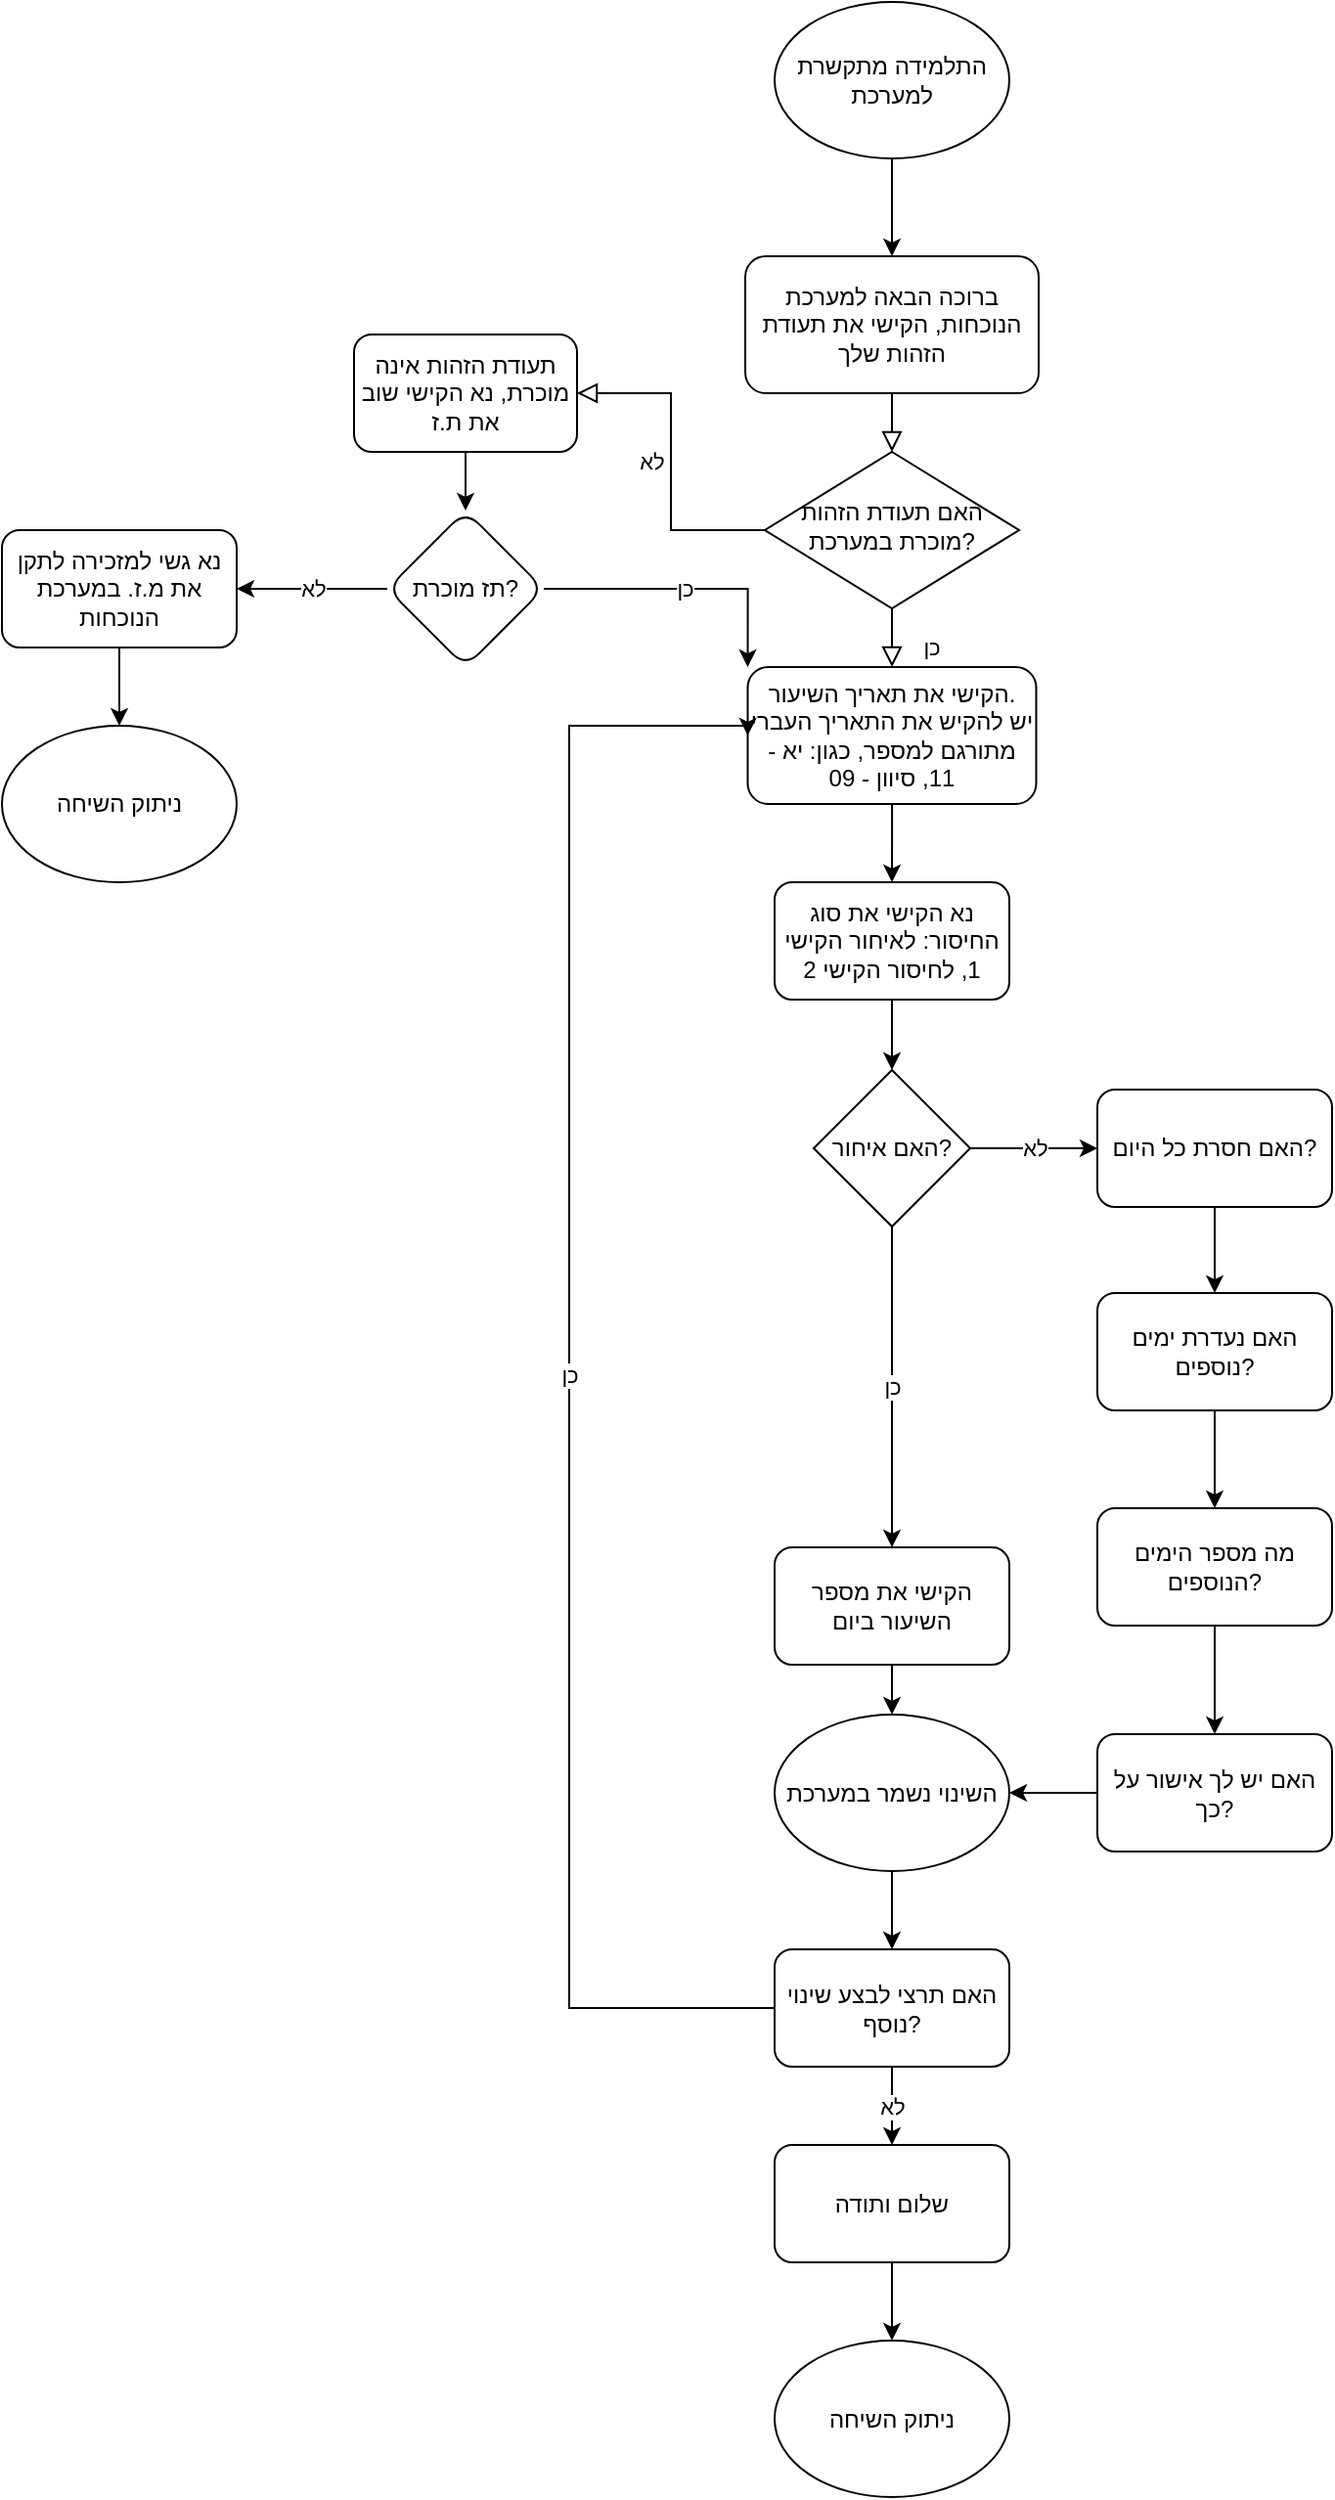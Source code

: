 <mxfile version="14.1.8" type="device"><diagram id="C5RBs43oDa-KdzZeNtuy" name="Page-1"><mxGraphModel dx="936" dy="1801" grid="1" gridSize="10" guides="1" tooltips="1" connect="1" arrows="1" fold="1" page="1" pageScale="1" pageWidth="827" pageHeight="1169" math="0" shadow="0"><root><mxCell id="WIyWlLk6GJQsqaUBKTNV-0"/><mxCell id="WIyWlLk6GJQsqaUBKTNV-1" parent="WIyWlLk6GJQsqaUBKTNV-0"/><mxCell id="WIyWlLk6GJQsqaUBKTNV-2" value="" style="rounded=0;html=1;jettySize=auto;orthogonalLoop=1;fontSize=11;endArrow=block;endFill=0;endSize=8;strokeWidth=1;shadow=0;labelBackgroundColor=none;edgeStyle=orthogonalEdgeStyle;" parent="WIyWlLk6GJQsqaUBKTNV-1" source="WIyWlLk6GJQsqaUBKTNV-3" target="WIyWlLk6GJQsqaUBKTNV-6" edge="1"><mxGeometry relative="1" as="geometry"/></mxCell><mxCell id="WIyWlLk6GJQsqaUBKTNV-3" value="ברוכה הבאה למערכת הנוכחות, הקישי את תעודת הזהות שלך" style="rounded=1;whiteSpace=wrap;html=1;fontSize=12;glass=0;strokeWidth=1;shadow=0;" parent="WIyWlLk6GJQsqaUBKTNV-1" vertex="1"><mxGeometry x="450" y="-1000" width="150" height="70" as="geometry"/></mxCell><mxCell id="WIyWlLk6GJQsqaUBKTNV-5" value="לא" style="edgeStyle=orthogonalEdgeStyle;rounded=0;html=1;jettySize=auto;orthogonalLoop=1;fontSize=11;endArrow=block;endFill=0;endSize=8;strokeWidth=1;shadow=0;labelBackgroundColor=none;" parent="WIyWlLk6GJQsqaUBKTNV-1" source="WIyWlLk6GJQsqaUBKTNV-6" target="WIyWlLk6GJQsqaUBKTNV-7" edge="1"><mxGeometry y="10" relative="1" as="geometry"><mxPoint as="offset"/></mxGeometry></mxCell><mxCell id="WIyWlLk6GJQsqaUBKTNV-6" value="האם תעודת הזהות מוכרת במערכת?" style="rhombus;whiteSpace=wrap;html=1;shadow=0;fontFamily=Helvetica;fontSize=12;align=center;strokeWidth=1;spacing=6;spacingTop=-4;" parent="WIyWlLk6GJQsqaUBKTNV-1" vertex="1"><mxGeometry x="460" y="-900" width="130" height="80" as="geometry"/></mxCell><mxCell id="xSPpQC_kXx6qK--7XFwd-1" value="" style="edgeStyle=orthogonalEdgeStyle;rounded=0;orthogonalLoop=1;jettySize=auto;html=1;" edge="1" parent="WIyWlLk6GJQsqaUBKTNV-1" source="WIyWlLk6GJQsqaUBKTNV-7" target="xSPpQC_kXx6qK--7XFwd-0"><mxGeometry relative="1" as="geometry"/></mxCell><mxCell id="WIyWlLk6GJQsqaUBKTNV-7" value="תעודת הזהות אינה מוכרת,&amp;nbsp;נא הקישי שוב את ת.ז" style="rounded=1;whiteSpace=wrap;html=1;fontSize=12;glass=0;strokeWidth=1;shadow=0;" parent="WIyWlLk6GJQsqaUBKTNV-1" vertex="1"><mxGeometry x="250" y="-960" width="114" height="60" as="geometry"/></mxCell><mxCell id="WIyWlLk6GJQsqaUBKTNV-8" value="כן" style="rounded=0;html=1;jettySize=auto;orthogonalLoop=1;fontSize=11;endArrow=block;endFill=0;endSize=8;strokeWidth=1;shadow=0;labelBackgroundColor=none;edgeStyle=orthogonalEdgeStyle;exitX=0.5;exitY=1;exitDx=0;exitDy=0;" parent="WIyWlLk6GJQsqaUBKTNV-1" source="WIyWlLk6GJQsqaUBKTNV-6" target="WIyWlLk6GJQsqaUBKTNV-11" edge="1"><mxGeometry x="0.333" y="20" relative="1" as="geometry"><mxPoint as="offset"/><mxPoint x="525" y="-680" as="sourcePoint"/></mxGeometry></mxCell><mxCell id="OFLpnclFxl6i8giSP39z-0" style="edgeStyle=orthogonalEdgeStyle;rounded=0;orthogonalLoop=1;jettySize=auto;html=1;entryX=0.5;entryY=0;entryDx=0;entryDy=0;" parent="WIyWlLk6GJQsqaUBKTNV-1" source="WIyWlLk6GJQsqaUBKTNV-11" target="WSDeQFi7zQyzL6DkAKP0-6" edge="1"><mxGeometry relative="1" as="geometry"/></mxCell><mxCell id="WIyWlLk6GJQsqaUBKTNV-11" value="הקישי את תאריך השיעור.&lt;br&gt;יש להקיש את התאריך העברי מתורגם למספר, כגון: יא - 11, סיוון - 09" style="rounded=1;whiteSpace=wrap;html=1;fontSize=12;glass=0;strokeWidth=1;shadow=0;" parent="WIyWlLk6GJQsqaUBKTNV-1" vertex="1"><mxGeometry x="451.25" y="-790" width="147.5" height="70" as="geometry"/></mxCell><mxCell id="WSDeQFi7zQyzL6DkAKP0-1" style="edgeStyle=orthogonalEdgeStyle;rounded=0;orthogonalLoop=1;jettySize=auto;html=1;" parent="WIyWlLk6GJQsqaUBKTNV-1" source="WSDeQFi7zQyzL6DkAKP0-0" target="WIyWlLk6GJQsqaUBKTNV-3" edge="1"><mxGeometry relative="1" as="geometry"/></mxCell><mxCell id="WSDeQFi7zQyzL6DkAKP0-0" value="התלמידה מתקשרת למערכת" style="ellipse;whiteSpace=wrap;html=1;" parent="WIyWlLk6GJQsqaUBKTNV-1" vertex="1"><mxGeometry x="465" y="-1130" width="120" height="80" as="geometry"/></mxCell><mxCell id="WSDeQFi7zQyzL6DkAKP0-2" value="ניתוק השיחה" style="ellipse;whiteSpace=wrap;html=1;rounded=1;shadow=0;strokeWidth=1;glass=0;" parent="WIyWlLk6GJQsqaUBKTNV-1" vertex="1"><mxGeometry x="70" y="-760" width="120" height="80" as="geometry"/></mxCell><mxCell id="OFLpnclFxl6i8giSP39z-4" value="" style="edgeStyle=orthogonalEdgeStyle;rounded=0;orthogonalLoop=1;jettySize=auto;html=1;" parent="WIyWlLk6GJQsqaUBKTNV-1" source="WSDeQFi7zQyzL6DkAKP0-6" target="OFLpnclFxl6i8giSP39z-2" edge="1"><mxGeometry relative="1" as="geometry"/></mxCell><mxCell id="WSDeQFi7zQyzL6DkAKP0-6" value="נא הקישי את סוג החיסור: לאיחור הקישי 1, לחיסור הקישי 2" style="whiteSpace=wrap;html=1;rounded=1;shadow=0;strokeWidth=1;glass=0;" parent="WIyWlLk6GJQsqaUBKTNV-1" vertex="1"><mxGeometry x="465" y="-680" width="120" height="60" as="geometry"/></mxCell><mxCell id="OFLpnclFxl6i8giSP39z-18" value="" style="edgeStyle=orthogonalEdgeStyle;rounded=0;orthogonalLoop=1;jettySize=auto;html=1;" parent="WIyWlLk6GJQsqaUBKTNV-1" source="WSDeQFi7zQyzL6DkAKP0-8" target="WSDeQFi7zQyzL6DkAKP0-10" edge="1"><mxGeometry relative="1" as="geometry"/></mxCell><mxCell id="WSDeQFi7zQyzL6DkAKP0-8" value="האם יש לך אישור על כך?" style="whiteSpace=wrap;html=1;rounded=1;shadow=0;strokeWidth=1;glass=0;" parent="WIyWlLk6GJQsqaUBKTNV-1" vertex="1"><mxGeometry x="630" y="-244.5" width="120" height="60" as="geometry"/></mxCell><mxCell id="WSDeQFi7zQyzL6DkAKP0-13" value="" style="edgeStyle=orthogonalEdgeStyle;rounded=0;orthogonalLoop=1;jettySize=auto;html=1;" parent="WIyWlLk6GJQsqaUBKTNV-1" source="WSDeQFi7zQyzL6DkAKP0-10" target="WSDeQFi7zQyzL6DkAKP0-12" edge="1"><mxGeometry relative="1" as="geometry"/></mxCell><mxCell id="WSDeQFi7zQyzL6DkAKP0-10" value="השינוי נשמר במערכת" style="ellipse;whiteSpace=wrap;html=1;rounded=1;shadow=0;strokeWidth=1;glass=0;" parent="WIyWlLk6GJQsqaUBKTNV-1" vertex="1"><mxGeometry x="465" y="-254.5" width="120" height="80" as="geometry"/></mxCell><mxCell id="WSDeQFi7zQyzL6DkAKP0-14" value="כן" style="edgeStyle=orthogonalEdgeStyle;rounded=0;orthogonalLoop=1;jettySize=auto;html=1;exitX=0;exitY=0.5;exitDx=0;exitDy=0;entryX=0;entryY=0.5;entryDx=0;entryDy=0;" parent="WIyWlLk6GJQsqaUBKTNV-1" source="WSDeQFi7zQyzL6DkAKP0-12" target="WIyWlLk6GJQsqaUBKTNV-11" edge="1"><mxGeometry relative="1" as="geometry"><Array as="points"><mxPoint x="360" y="-104"/><mxPoint x="360" y="-760"/><mxPoint x="451" y="-760"/></Array></mxGeometry></mxCell><mxCell id="WSDeQFi7zQyzL6DkAKP0-17" value="" style="edgeStyle=orthogonalEdgeStyle;rounded=0;orthogonalLoop=1;jettySize=auto;html=1;exitX=0.5;exitY=1;exitDx=0;exitDy=0;" parent="WIyWlLk6GJQsqaUBKTNV-1" source="WSDeQFi7zQyzL6DkAKP0-18" target="WSDeQFi7zQyzL6DkAKP0-15" edge="1"><mxGeometry relative="1" as="geometry"><mxPoint x="410" y="5.5" as="sourcePoint"/></mxGeometry></mxCell><mxCell id="WSDeQFi7zQyzL6DkAKP0-19" value="לא" style="edgeStyle=orthogonalEdgeStyle;rounded=0;orthogonalLoop=1;jettySize=auto;html=1;entryX=0.5;entryY=0;entryDx=0;entryDy=0;" parent="WIyWlLk6GJQsqaUBKTNV-1" source="WSDeQFi7zQyzL6DkAKP0-12" target="WSDeQFi7zQyzL6DkAKP0-18" edge="1"><mxGeometry relative="1" as="geometry"/></mxCell><mxCell id="WSDeQFi7zQyzL6DkAKP0-12" value="האם תרצי לבצע שינוי נוסף?" style="whiteSpace=wrap;html=1;rounded=1;shadow=0;strokeWidth=1;glass=0;" parent="WIyWlLk6GJQsqaUBKTNV-1" vertex="1"><mxGeometry x="465" y="-134.5" width="120" height="60" as="geometry"/></mxCell><mxCell id="WSDeQFi7zQyzL6DkAKP0-15" value="ניתוק השיחה" style="ellipse;whiteSpace=wrap;html=1;rounded=1;shadow=0;strokeWidth=1;glass=0;" parent="WIyWlLk6GJQsqaUBKTNV-1" vertex="1"><mxGeometry x="465" y="65.5" width="120" height="80" as="geometry"/></mxCell><mxCell id="WSDeQFi7zQyzL6DkAKP0-18" value="שלום ותודה" style="rounded=1;whiteSpace=wrap;html=1;" parent="WIyWlLk6GJQsqaUBKTNV-1" vertex="1"><mxGeometry x="465" y="-34.5" width="120" height="60" as="geometry"/></mxCell><mxCell id="OFLpnclFxl6i8giSP39z-9" value="כן" style="edgeStyle=orthogonalEdgeStyle;rounded=0;orthogonalLoop=1;jettySize=auto;html=1;entryX=0.5;entryY=0;entryDx=0;entryDy=0;" parent="WIyWlLk6GJQsqaUBKTNV-1" source="OFLpnclFxl6i8giSP39z-2" target="OFLpnclFxl6i8giSP39z-12" edge="1"><mxGeometry relative="1" as="geometry"><mxPoint x="525" y="-470" as="targetPoint"/></mxGeometry></mxCell><mxCell id="OFLpnclFxl6i8giSP39z-17" value="לא" style="edgeStyle=orthogonalEdgeStyle;rounded=0;orthogonalLoop=1;jettySize=auto;html=1;" parent="WIyWlLk6GJQsqaUBKTNV-1" source="OFLpnclFxl6i8giSP39z-2" target="OFLpnclFxl6i8giSP39z-16" edge="1"><mxGeometry relative="1" as="geometry"/></mxCell><mxCell id="OFLpnclFxl6i8giSP39z-2" value="האם איחור?" style="rhombus;whiteSpace=wrap;html=1;" parent="WIyWlLk6GJQsqaUBKTNV-1" vertex="1"><mxGeometry x="485" y="-584" width="80" height="80" as="geometry"/></mxCell><mxCell id="OFLpnclFxl6i8giSP39z-14" value="" style="edgeStyle=orthogonalEdgeStyle;rounded=0;orthogonalLoop=1;jettySize=auto;html=1;" parent="WIyWlLk6GJQsqaUBKTNV-1" source="OFLpnclFxl6i8giSP39z-12" target="WSDeQFi7zQyzL6DkAKP0-10" edge="1"><mxGeometry relative="1" as="geometry"/></mxCell><mxCell id="OFLpnclFxl6i8giSP39z-12" value="הקישי את מספר השיעור ביום" style="rounded=1;whiteSpace=wrap;html=1;" parent="WIyWlLk6GJQsqaUBKTNV-1" vertex="1"><mxGeometry x="465" y="-340" width="120" height="60" as="geometry"/></mxCell><mxCell id="OFLpnclFxl6i8giSP39z-20" value="" style="edgeStyle=orthogonalEdgeStyle;rounded=0;orthogonalLoop=1;jettySize=auto;html=1;" parent="WIyWlLk6GJQsqaUBKTNV-1" source="OFLpnclFxl6i8giSP39z-16" target="OFLpnclFxl6i8giSP39z-19" edge="1"><mxGeometry relative="1" as="geometry"/></mxCell><mxCell id="OFLpnclFxl6i8giSP39z-16" value="האם חסרת כל היום?" style="rounded=1;whiteSpace=wrap;html=1;" parent="WIyWlLk6GJQsqaUBKTNV-1" vertex="1"><mxGeometry x="630" y="-574" width="120" height="60" as="geometry"/></mxCell><mxCell id="OFLpnclFxl6i8giSP39z-22" value="" style="edgeStyle=orthogonalEdgeStyle;rounded=0;orthogonalLoop=1;jettySize=auto;html=1;" parent="WIyWlLk6GJQsqaUBKTNV-1" source="OFLpnclFxl6i8giSP39z-19" target="OFLpnclFxl6i8giSP39z-21" edge="1"><mxGeometry relative="1" as="geometry"/></mxCell><mxCell id="OFLpnclFxl6i8giSP39z-19" value="האם נעדרת ימים נוספים?" style="rounded=1;whiteSpace=wrap;html=1;" parent="WIyWlLk6GJQsqaUBKTNV-1" vertex="1"><mxGeometry x="630" y="-470" width="120" height="60" as="geometry"/></mxCell><mxCell id="OFLpnclFxl6i8giSP39z-23" value="" style="edgeStyle=orthogonalEdgeStyle;rounded=0;orthogonalLoop=1;jettySize=auto;html=1;" parent="WIyWlLk6GJQsqaUBKTNV-1" source="OFLpnclFxl6i8giSP39z-21" target="WSDeQFi7zQyzL6DkAKP0-8" edge="1"><mxGeometry relative="1" as="geometry"/></mxCell><mxCell id="OFLpnclFxl6i8giSP39z-21" value="מה מספר הימים הנוספים?" style="whiteSpace=wrap;html=1;rounded=1;" parent="WIyWlLk6GJQsqaUBKTNV-1" vertex="1"><mxGeometry x="630" y="-360" width="120" height="60" as="geometry"/></mxCell><mxCell id="xSPpQC_kXx6qK--7XFwd-3" value="לא" style="edgeStyle=orthogonalEdgeStyle;rounded=0;orthogonalLoop=1;jettySize=auto;html=1;" edge="1" parent="WIyWlLk6GJQsqaUBKTNV-1" source="xSPpQC_kXx6qK--7XFwd-0" target="xSPpQC_kXx6qK--7XFwd-2"><mxGeometry relative="1" as="geometry"/></mxCell><mxCell id="xSPpQC_kXx6qK--7XFwd-7" value="כן" style="edgeStyle=orthogonalEdgeStyle;rounded=0;orthogonalLoop=1;jettySize=auto;html=1;entryX=0;entryY=0;entryDx=0;entryDy=0;" edge="1" parent="WIyWlLk6GJQsqaUBKTNV-1" source="xSPpQC_kXx6qK--7XFwd-0" target="WIyWlLk6GJQsqaUBKTNV-11"><mxGeometry relative="1" as="geometry"/></mxCell><mxCell id="xSPpQC_kXx6qK--7XFwd-0" value="תז מוכרת?" style="rhombus;whiteSpace=wrap;html=1;rounded=1;shadow=0;strokeWidth=1;glass=0;" vertex="1" parent="WIyWlLk6GJQsqaUBKTNV-1"><mxGeometry x="267" y="-870" width="80" height="80" as="geometry"/></mxCell><mxCell id="xSPpQC_kXx6qK--7XFwd-4" value="" style="edgeStyle=orthogonalEdgeStyle;rounded=0;orthogonalLoop=1;jettySize=auto;html=1;" edge="1" parent="WIyWlLk6GJQsqaUBKTNV-1" source="xSPpQC_kXx6qK--7XFwd-2" target="WSDeQFi7zQyzL6DkAKP0-2"><mxGeometry relative="1" as="geometry"/></mxCell><mxCell id="xSPpQC_kXx6qK--7XFwd-2" value="נא גשי למזכירה לתקן את מ.ז. במערכת הנוכחות" style="whiteSpace=wrap;html=1;rounded=1;shadow=0;strokeWidth=1;glass=0;" vertex="1" parent="WIyWlLk6GJQsqaUBKTNV-1"><mxGeometry x="70" y="-860" width="120" height="60" as="geometry"/></mxCell></root></mxGraphModel></diagram></mxfile>